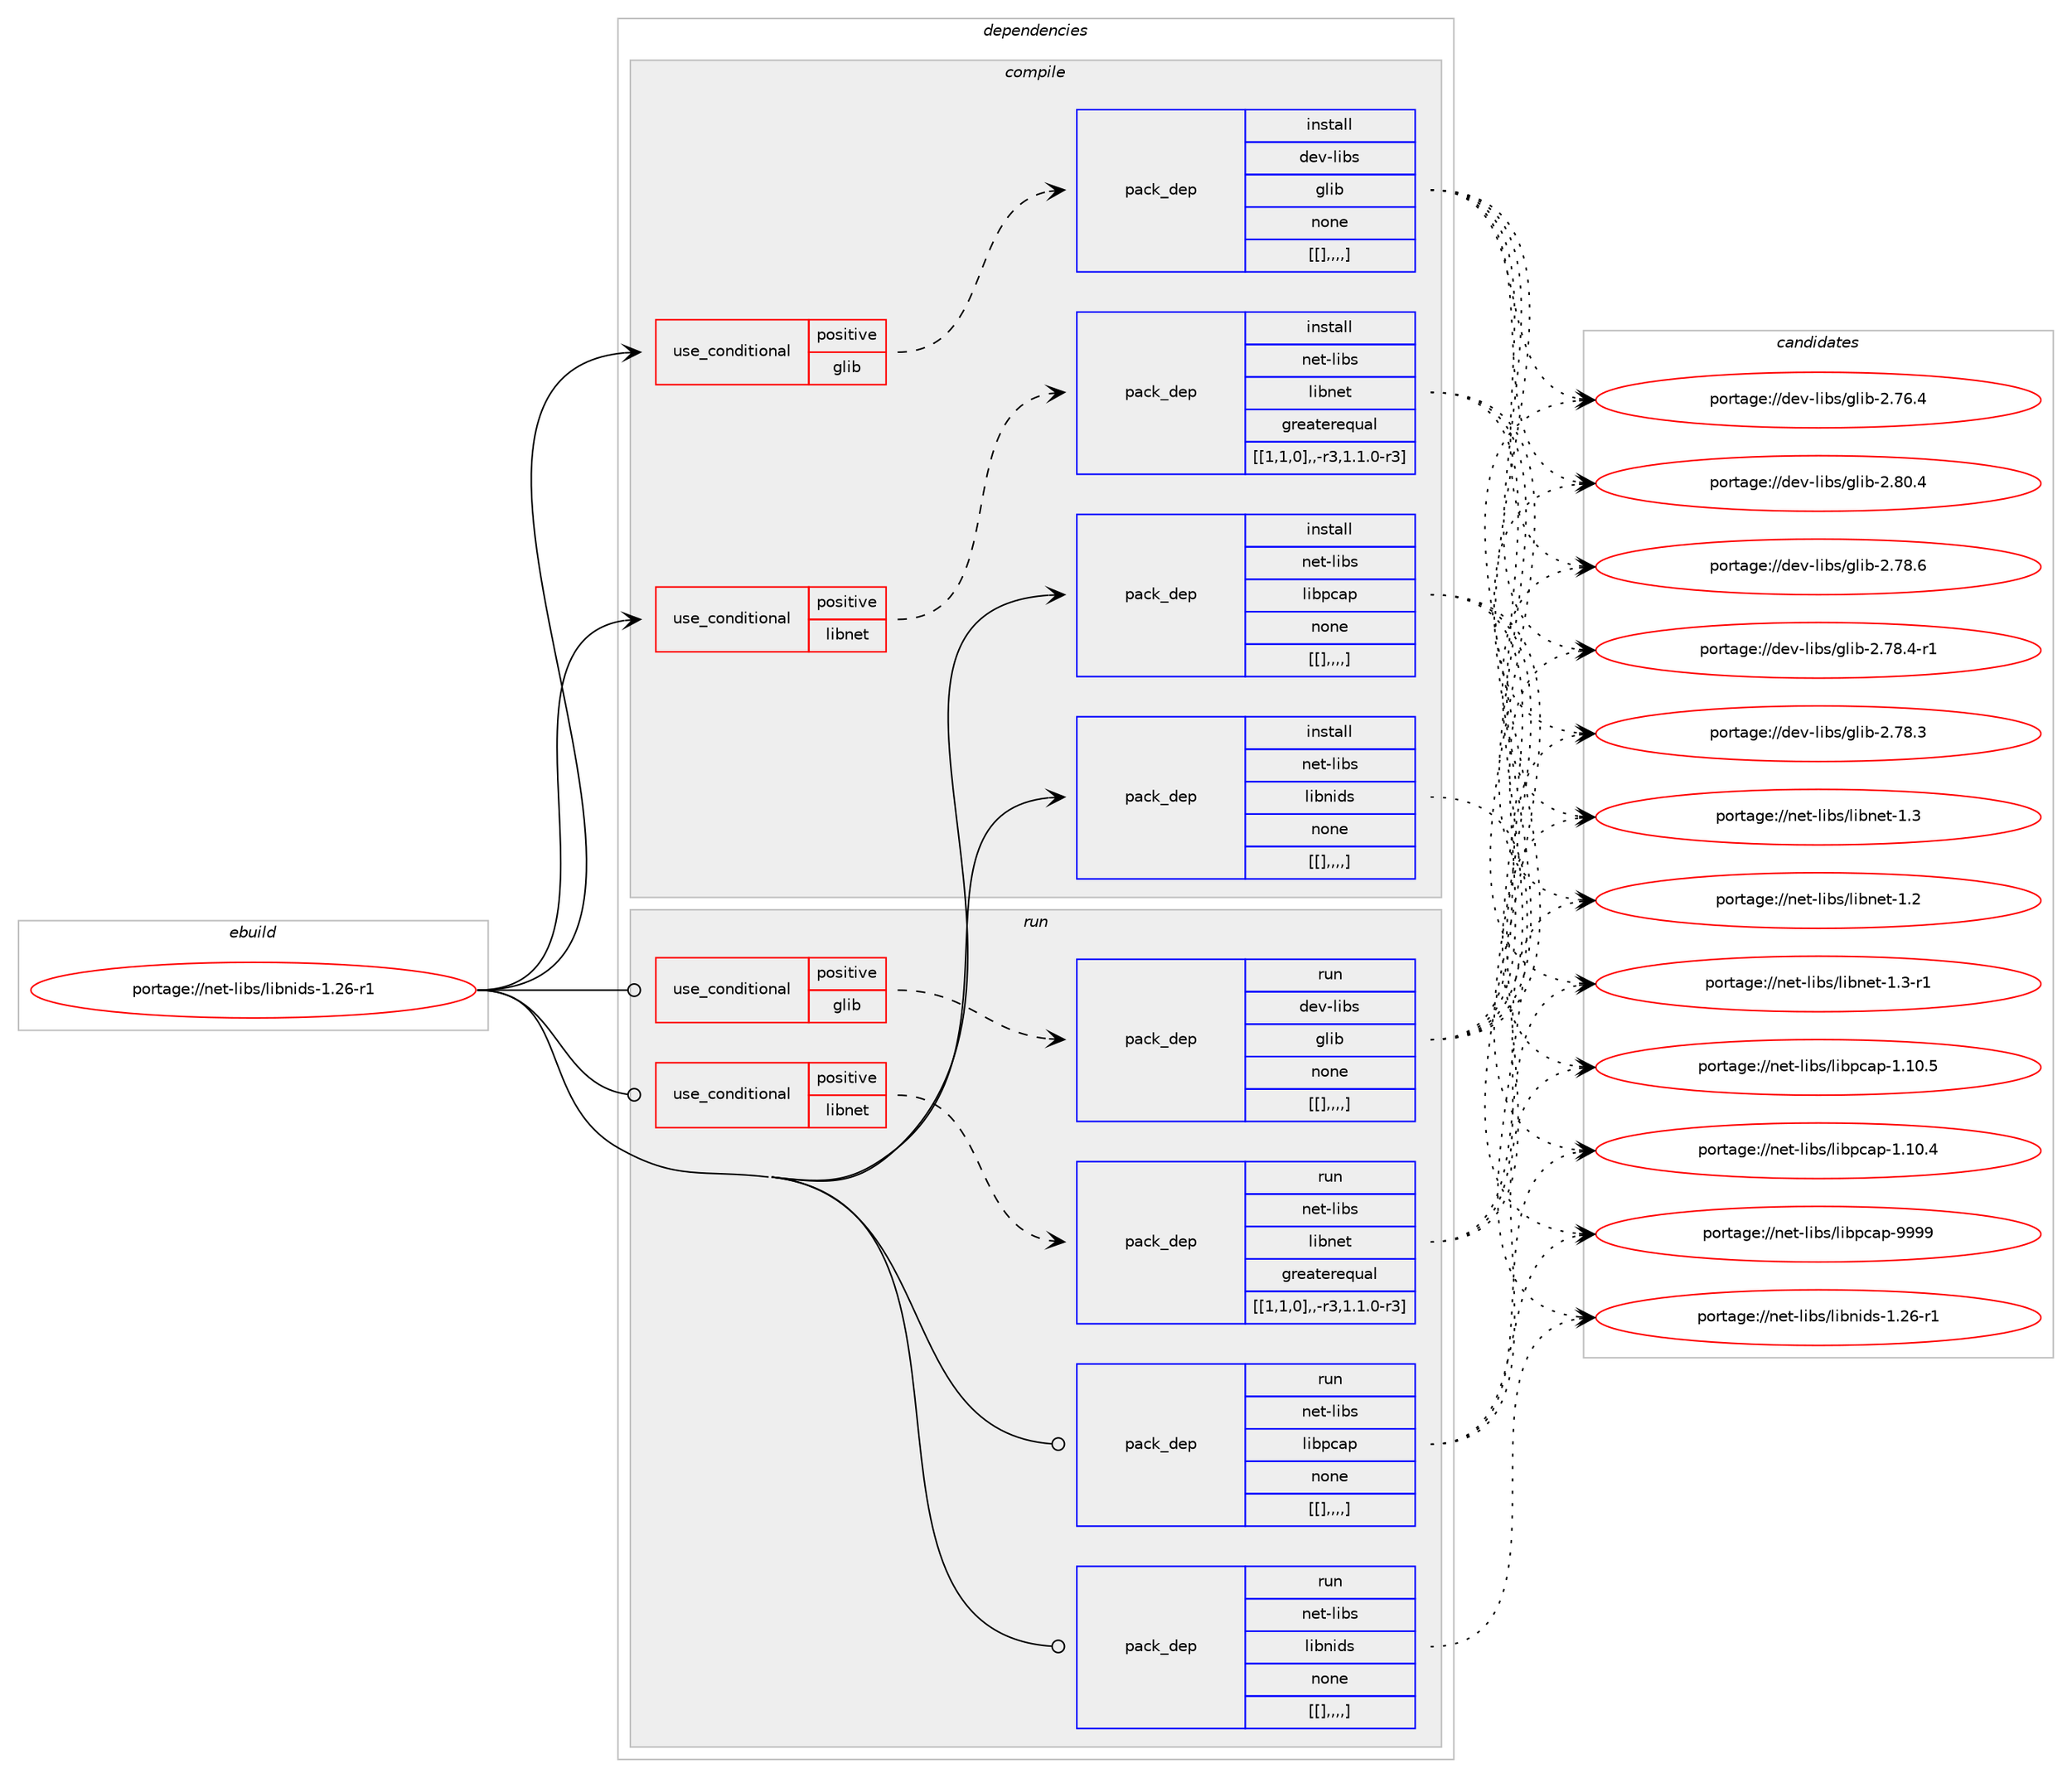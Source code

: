digraph prolog {

# *************
# Graph options
# *************

newrank=true;
concentrate=true;
compound=true;
graph [rankdir=LR,fontname=Helvetica,fontsize=10,ranksep=1.5];#, ranksep=2.5, nodesep=0.2];
edge  [arrowhead=vee];
node  [fontname=Helvetica,fontsize=10];

# **********
# The ebuild
# **********

subgraph cluster_leftcol {
color=gray;
label=<<i>ebuild</i>>;
id [label="portage://net-libs/libnids-1.26-r1", color=red, width=4, href="../net-libs/libnids-1.26-r1.svg"];
}

# ****************
# The dependencies
# ****************

subgraph cluster_midcol {
color=gray;
label=<<i>dependencies</i>>;
subgraph cluster_compile {
fillcolor="#eeeeee";
style=filled;
label=<<i>compile</i>>;
subgraph cond98592 {
dependency378717 [label=<<TABLE BORDER="0" CELLBORDER="1" CELLSPACING="0" CELLPADDING="4"><TR><TD ROWSPAN="3" CELLPADDING="10">use_conditional</TD></TR><TR><TD>positive</TD></TR><TR><TD>glib</TD></TR></TABLE>>, shape=none, color=red];
subgraph pack277306 {
dependency378718 [label=<<TABLE BORDER="0" CELLBORDER="1" CELLSPACING="0" CELLPADDING="4" WIDTH="220"><TR><TD ROWSPAN="6" CELLPADDING="30">pack_dep</TD></TR><TR><TD WIDTH="110">install</TD></TR><TR><TD>dev-libs</TD></TR><TR><TD>glib</TD></TR><TR><TD>none</TD></TR><TR><TD>[[],,,,]</TD></TR></TABLE>>, shape=none, color=blue];
}
dependency378717:e -> dependency378718:w [weight=20,style="dashed",arrowhead="vee"];
}
id:e -> dependency378717:w [weight=20,style="solid",arrowhead="vee"];
subgraph cond98593 {
dependency378719 [label=<<TABLE BORDER="0" CELLBORDER="1" CELLSPACING="0" CELLPADDING="4"><TR><TD ROWSPAN="3" CELLPADDING="10">use_conditional</TD></TR><TR><TD>positive</TD></TR><TR><TD>libnet</TD></TR></TABLE>>, shape=none, color=red];
subgraph pack277307 {
dependency378720 [label=<<TABLE BORDER="0" CELLBORDER="1" CELLSPACING="0" CELLPADDING="4" WIDTH="220"><TR><TD ROWSPAN="6" CELLPADDING="30">pack_dep</TD></TR><TR><TD WIDTH="110">install</TD></TR><TR><TD>net-libs</TD></TR><TR><TD>libnet</TD></TR><TR><TD>greaterequal</TD></TR><TR><TD>[[1,1,0],,-r3,1.1.0-r3]</TD></TR></TABLE>>, shape=none, color=blue];
}
dependency378719:e -> dependency378720:w [weight=20,style="dashed",arrowhead="vee"];
}
id:e -> dependency378719:w [weight=20,style="solid",arrowhead="vee"];
subgraph pack277308 {
dependency378721 [label=<<TABLE BORDER="0" CELLBORDER="1" CELLSPACING="0" CELLPADDING="4" WIDTH="220"><TR><TD ROWSPAN="6" CELLPADDING="30">pack_dep</TD></TR><TR><TD WIDTH="110">install</TD></TR><TR><TD>net-libs</TD></TR><TR><TD>libpcap</TD></TR><TR><TD>none</TD></TR><TR><TD>[[],,,,]</TD></TR></TABLE>>, shape=none, color=blue];
}
id:e -> dependency378721:w [weight=20,style="solid",arrowhead="vee"];
subgraph pack277309 {
dependency378722 [label=<<TABLE BORDER="0" CELLBORDER="1" CELLSPACING="0" CELLPADDING="4" WIDTH="220"><TR><TD ROWSPAN="6" CELLPADDING="30">pack_dep</TD></TR><TR><TD WIDTH="110">install</TD></TR><TR><TD>net-libs</TD></TR><TR><TD>libnids</TD></TR><TR><TD>none</TD></TR><TR><TD>[[],,,,]</TD></TR></TABLE>>, shape=none, color=blue];
}
id:e -> dependency378722:w [weight=20,style="solid",arrowhead="vee"];
}
subgraph cluster_compileandrun {
fillcolor="#eeeeee";
style=filled;
label=<<i>compile and run</i>>;
}
subgraph cluster_run {
fillcolor="#eeeeee";
style=filled;
label=<<i>run</i>>;
subgraph cond98594 {
dependency378723 [label=<<TABLE BORDER="0" CELLBORDER="1" CELLSPACING="0" CELLPADDING="4"><TR><TD ROWSPAN="3" CELLPADDING="10">use_conditional</TD></TR><TR><TD>positive</TD></TR><TR><TD>glib</TD></TR></TABLE>>, shape=none, color=red];
subgraph pack277310 {
dependency378724 [label=<<TABLE BORDER="0" CELLBORDER="1" CELLSPACING="0" CELLPADDING="4" WIDTH="220"><TR><TD ROWSPAN="6" CELLPADDING="30">pack_dep</TD></TR><TR><TD WIDTH="110">run</TD></TR><TR><TD>dev-libs</TD></TR><TR><TD>glib</TD></TR><TR><TD>none</TD></TR><TR><TD>[[],,,,]</TD></TR></TABLE>>, shape=none, color=blue];
}
dependency378723:e -> dependency378724:w [weight=20,style="dashed",arrowhead="vee"];
}
id:e -> dependency378723:w [weight=20,style="solid",arrowhead="odot"];
subgraph cond98595 {
dependency378725 [label=<<TABLE BORDER="0" CELLBORDER="1" CELLSPACING="0" CELLPADDING="4"><TR><TD ROWSPAN="3" CELLPADDING="10">use_conditional</TD></TR><TR><TD>positive</TD></TR><TR><TD>libnet</TD></TR></TABLE>>, shape=none, color=red];
subgraph pack277311 {
dependency378726 [label=<<TABLE BORDER="0" CELLBORDER="1" CELLSPACING="0" CELLPADDING="4" WIDTH="220"><TR><TD ROWSPAN="6" CELLPADDING="30">pack_dep</TD></TR><TR><TD WIDTH="110">run</TD></TR><TR><TD>net-libs</TD></TR><TR><TD>libnet</TD></TR><TR><TD>greaterequal</TD></TR><TR><TD>[[1,1,0],,-r3,1.1.0-r3]</TD></TR></TABLE>>, shape=none, color=blue];
}
dependency378725:e -> dependency378726:w [weight=20,style="dashed",arrowhead="vee"];
}
id:e -> dependency378725:w [weight=20,style="solid",arrowhead="odot"];
subgraph pack277312 {
dependency378727 [label=<<TABLE BORDER="0" CELLBORDER="1" CELLSPACING="0" CELLPADDING="4" WIDTH="220"><TR><TD ROWSPAN="6" CELLPADDING="30">pack_dep</TD></TR><TR><TD WIDTH="110">run</TD></TR><TR><TD>net-libs</TD></TR><TR><TD>libpcap</TD></TR><TR><TD>none</TD></TR><TR><TD>[[],,,,]</TD></TR></TABLE>>, shape=none, color=blue];
}
id:e -> dependency378727:w [weight=20,style="solid",arrowhead="odot"];
subgraph pack277313 {
dependency378728 [label=<<TABLE BORDER="0" CELLBORDER="1" CELLSPACING="0" CELLPADDING="4" WIDTH="220"><TR><TD ROWSPAN="6" CELLPADDING="30">pack_dep</TD></TR><TR><TD WIDTH="110">run</TD></TR><TR><TD>net-libs</TD></TR><TR><TD>libnids</TD></TR><TR><TD>none</TD></TR><TR><TD>[[],,,,]</TD></TR></TABLE>>, shape=none, color=blue];
}
id:e -> dependency378728:w [weight=20,style="solid",arrowhead="odot"];
}
}

# **************
# The candidates
# **************

subgraph cluster_choices {
rank=same;
color=gray;
label=<<i>candidates</i>>;

subgraph choice277306 {
color=black;
nodesep=1;
choice1001011184510810598115471031081059845504656484652 [label="portage://dev-libs/glib-2.80.4", color=red, width=4,href="../dev-libs/glib-2.80.4.svg"];
choice1001011184510810598115471031081059845504655564654 [label="portage://dev-libs/glib-2.78.6", color=red, width=4,href="../dev-libs/glib-2.78.6.svg"];
choice10010111845108105981154710310810598455046555646524511449 [label="portage://dev-libs/glib-2.78.4-r1", color=red, width=4,href="../dev-libs/glib-2.78.4-r1.svg"];
choice1001011184510810598115471031081059845504655564651 [label="portage://dev-libs/glib-2.78.3", color=red, width=4,href="../dev-libs/glib-2.78.3.svg"];
choice1001011184510810598115471031081059845504655544652 [label="portage://dev-libs/glib-2.76.4", color=red, width=4,href="../dev-libs/glib-2.76.4.svg"];
dependency378718:e -> choice1001011184510810598115471031081059845504656484652:w [style=dotted,weight="100"];
dependency378718:e -> choice1001011184510810598115471031081059845504655564654:w [style=dotted,weight="100"];
dependency378718:e -> choice10010111845108105981154710310810598455046555646524511449:w [style=dotted,weight="100"];
dependency378718:e -> choice1001011184510810598115471031081059845504655564651:w [style=dotted,weight="100"];
dependency378718:e -> choice1001011184510810598115471031081059845504655544652:w [style=dotted,weight="100"];
}
subgraph choice277307 {
color=black;
nodesep=1;
choice11010111645108105981154710810598110101116454946514511449 [label="portage://net-libs/libnet-1.3-r1", color=red, width=4,href="../net-libs/libnet-1.3-r1.svg"];
choice1101011164510810598115471081059811010111645494651 [label="portage://net-libs/libnet-1.3", color=red, width=4,href="../net-libs/libnet-1.3.svg"];
choice1101011164510810598115471081059811010111645494650 [label="portage://net-libs/libnet-1.2", color=red, width=4,href="../net-libs/libnet-1.2.svg"];
dependency378720:e -> choice11010111645108105981154710810598110101116454946514511449:w [style=dotted,weight="100"];
dependency378720:e -> choice1101011164510810598115471081059811010111645494651:w [style=dotted,weight="100"];
dependency378720:e -> choice1101011164510810598115471081059811010111645494650:w [style=dotted,weight="100"];
}
subgraph choice277308 {
color=black;
nodesep=1;
choice1101011164510810598115471081059811299971124557575757 [label="portage://net-libs/libpcap-9999", color=red, width=4,href="../net-libs/libpcap-9999.svg"];
choice11010111645108105981154710810598112999711245494649484653 [label="portage://net-libs/libpcap-1.10.5", color=red, width=4,href="../net-libs/libpcap-1.10.5.svg"];
choice11010111645108105981154710810598112999711245494649484652 [label="portage://net-libs/libpcap-1.10.4", color=red, width=4,href="../net-libs/libpcap-1.10.4.svg"];
dependency378721:e -> choice1101011164510810598115471081059811299971124557575757:w [style=dotted,weight="100"];
dependency378721:e -> choice11010111645108105981154710810598112999711245494649484653:w [style=dotted,weight="100"];
dependency378721:e -> choice11010111645108105981154710810598112999711245494649484652:w [style=dotted,weight="100"];
}
subgraph choice277309 {
color=black;
nodesep=1;
choice1101011164510810598115471081059811010510011545494650544511449 [label="portage://net-libs/libnids-1.26-r1", color=red, width=4,href="../net-libs/libnids-1.26-r1.svg"];
dependency378722:e -> choice1101011164510810598115471081059811010510011545494650544511449:w [style=dotted,weight="100"];
}
subgraph choice277310 {
color=black;
nodesep=1;
choice1001011184510810598115471031081059845504656484652 [label="portage://dev-libs/glib-2.80.4", color=red, width=4,href="../dev-libs/glib-2.80.4.svg"];
choice1001011184510810598115471031081059845504655564654 [label="portage://dev-libs/glib-2.78.6", color=red, width=4,href="../dev-libs/glib-2.78.6.svg"];
choice10010111845108105981154710310810598455046555646524511449 [label="portage://dev-libs/glib-2.78.4-r1", color=red, width=4,href="../dev-libs/glib-2.78.4-r1.svg"];
choice1001011184510810598115471031081059845504655564651 [label="portage://dev-libs/glib-2.78.3", color=red, width=4,href="../dev-libs/glib-2.78.3.svg"];
choice1001011184510810598115471031081059845504655544652 [label="portage://dev-libs/glib-2.76.4", color=red, width=4,href="../dev-libs/glib-2.76.4.svg"];
dependency378724:e -> choice1001011184510810598115471031081059845504656484652:w [style=dotted,weight="100"];
dependency378724:e -> choice1001011184510810598115471031081059845504655564654:w [style=dotted,weight="100"];
dependency378724:e -> choice10010111845108105981154710310810598455046555646524511449:w [style=dotted,weight="100"];
dependency378724:e -> choice1001011184510810598115471031081059845504655564651:w [style=dotted,weight="100"];
dependency378724:e -> choice1001011184510810598115471031081059845504655544652:w [style=dotted,weight="100"];
}
subgraph choice277311 {
color=black;
nodesep=1;
choice11010111645108105981154710810598110101116454946514511449 [label="portage://net-libs/libnet-1.3-r1", color=red, width=4,href="../net-libs/libnet-1.3-r1.svg"];
choice1101011164510810598115471081059811010111645494651 [label="portage://net-libs/libnet-1.3", color=red, width=4,href="../net-libs/libnet-1.3.svg"];
choice1101011164510810598115471081059811010111645494650 [label="portage://net-libs/libnet-1.2", color=red, width=4,href="../net-libs/libnet-1.2.svg"];
dependency378726:e -> choice11010111645108105981154710810598110101116454946514511449:w [style=dotted,weight="100"];
dependency378726:e -> choice1101011164510810598115471081059811010111645494651:w [style=dotted,weight="100"];
dependency378726:e -> choice1101011164510810598115471081059811010111645494650:w [style=dotted,weight="100"];
}
subgraph choice277312 {
color=black;
nodesep=1;
choice1101011164510810598115471081059811299971124557575757 [label="portage://net-libs/libpcap-9999", color=red, width=4,href="../net-libs/libpcap-9999.svg"];
choice11010111645108105981154710810598112999711245494649484653 [label="portage://net-libs/libpcap-1.10.5", color=red, width=4,href="../net-libs/libpcap-1.10.5.svg"];
choice11010111645108105981154710810598112999711245494649484652 [label="portage://net-libs/libpcap-1.10.4", color=red, width=4,href="../net-libs/libpcap-1.10.4.svg"];
dependency378727:e -> choice1101011164510810598115471081059811299971124557575757:w [style=dotted,weight="100"];
dependency378727:e -> choice11010111645108105981154710810598112999711245494649484653:w [style=dotted,weight="100"];
dependency378727:e -> choice11010111645108105981154710810598112999711245494649484652:w [style=dotted,weight="100"];
}
subgraph choice277313 {
color=black;
nodesep=1;
choice1101011164510810598115471081059811010510011545494650544511449 [label="portage://net-libs/libnids-1.26-r1", color=red, width=4,href="../net-libs/libnids-1.26-r1.svg"];
dependency378728:e -> choice1101011164510810598115471081059811010510011545494650544511449:w [style=dotted,weight="100"];
}
}

}
